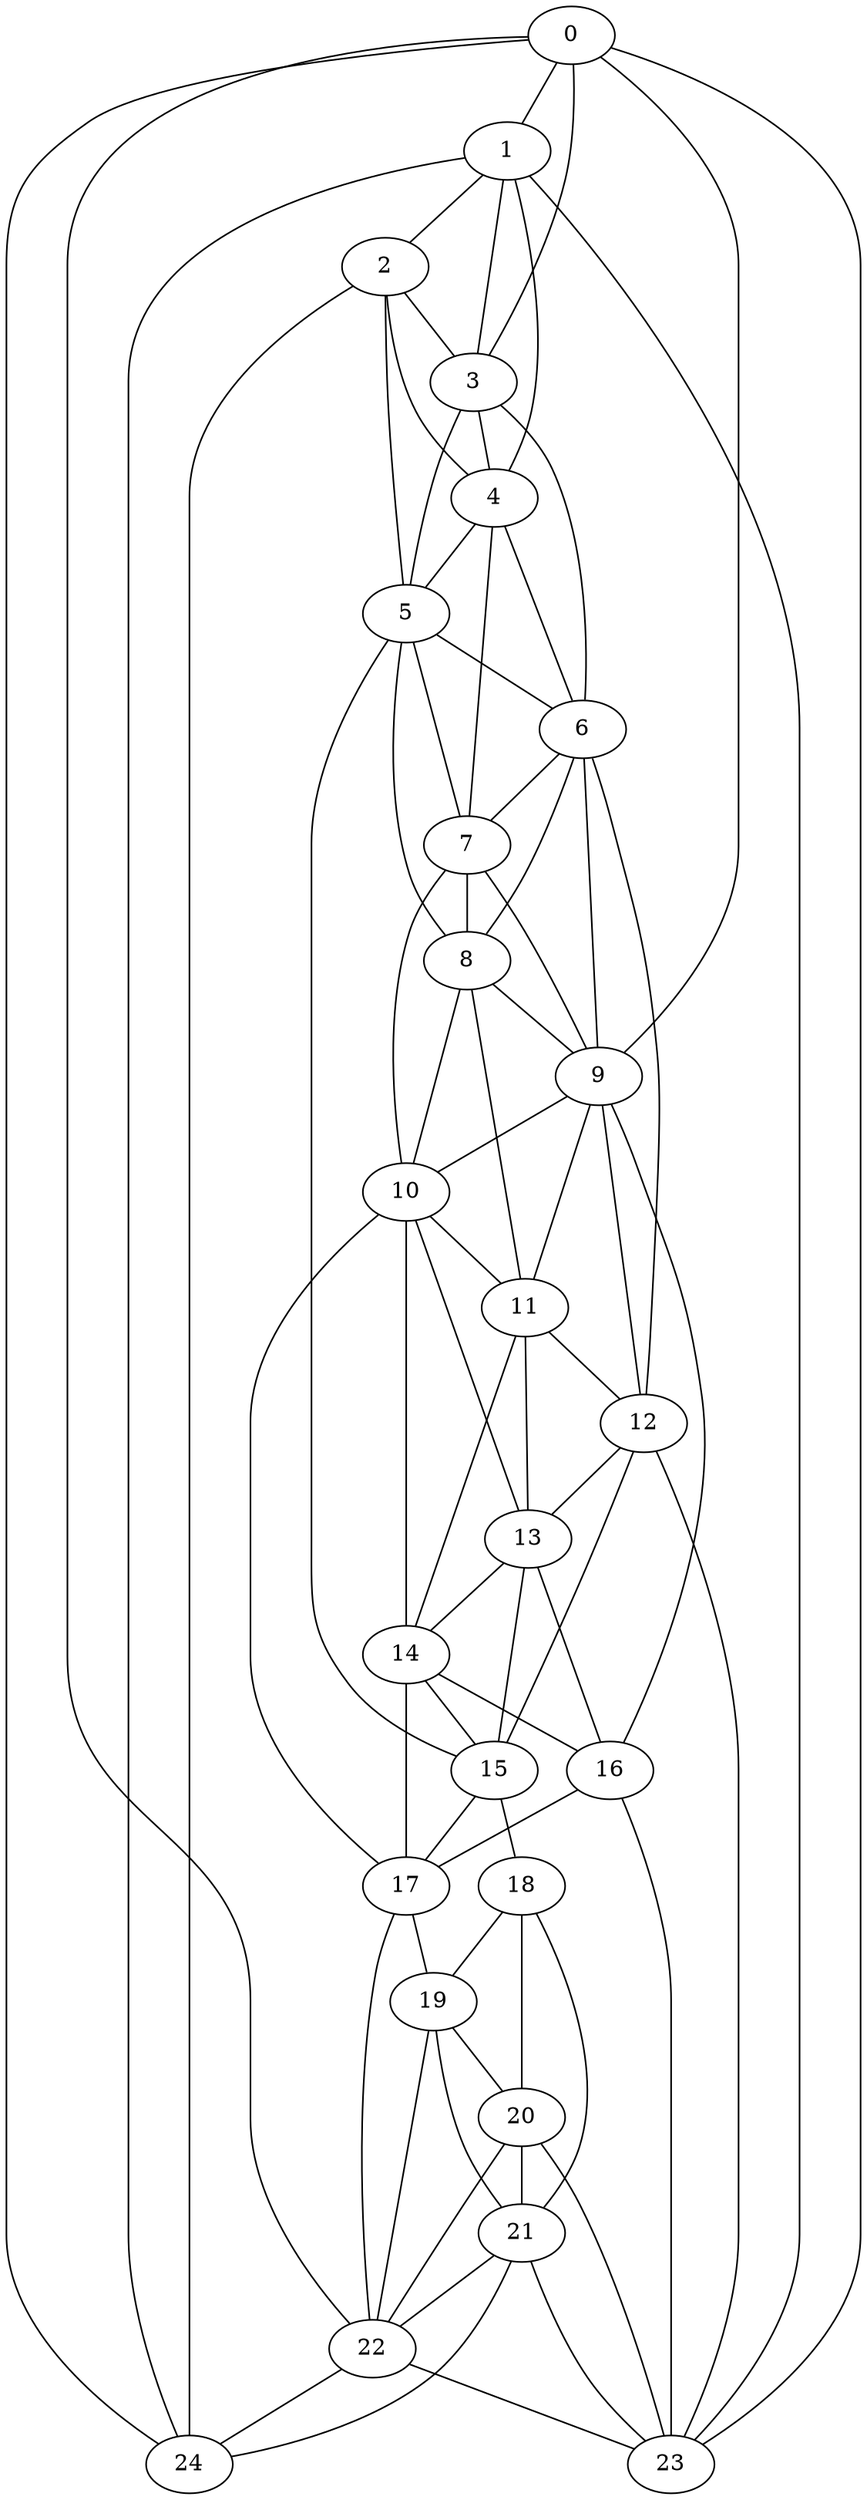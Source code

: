 strict graph "watts_strogatz_graph(25,6,0.1)" {
0;
1;
2;
3;
4;
5;
6;
7;
8;
9;
10;
11;
12;
13;
14;
15;
16;
17;
18;
19;
20;
21;
22;
23;
24;
0 -- 1  [is_available=True, prob="0.120642855597"];
0 -- 3  [is_available=True, prob="1.0"];
0 -- 9  [is_available=True, prob="0.984473072463"];
0 -- 22  [is_available=True, prob="1.0"];
0 -- 23  [is_available=True, prob="0.872809185775"];
0 -- 24  [is_available=True, prob="0.675536428863"];
1 -- 2  [is_available=True, prob="0.224224301568"];
1 -- 3  [is_available=True, prob="0.886132764474"];
1 -- 4  [is_available=True, prob="1.0"];
1 -- 23  [is_available=True, prob="0.640850315667"];
1 -- 24  [is_available=True, prob="0.782677064934"];
2 -- 3  [is_available=True, prob="0.306653698783"];
2 -- 4  [is_available=True, prob="0.391806811098"];
2 -- 5  [is_available=True, prob="0.163949103442"];
2 -- 24  [is_available=True, prob="0.424872759593"];
3 -- 4  [is_available=True, prob="1.0"];
3 -- 5  [is_available=True, prob="1.0"];
3 -- 6  [is_available=True, prob="0.734891594724"];
4 -- 5  [is_available=True, prob="0.283010927853"];
4 -- 6  [is_available=True, prob="0.912626681079"];
4 -- 7  [is_available=True, prob="0.819122727869"];
5 -- 6  [is_available=True, prob="0.694254514336"];
5 -- 7  [is_available=True, prob="0.694225479671"];
5 -- 8  [is_available=True, prob="0.727761694321"];
5 -- 15  [is_available=True, prob="0.820361531562"];
6 -- 7  [is_available=True, prob="0.851717193819"];
6 -- 8  [is_available=True, prob="1.0"];
6 -- 9  [is_available=True, prob="1.0"];
6 -- 12  [is_available=True, prob="0.586378877487"];
7 -- 8  [is_available=True, prob="0.690956801685"];
7 -- 9  [is_available=True, prob="0.0302014546162"];
7 -- 10  [is_available=True, prob="0.421418529001"];
8 -- 9  [is_available=True, prob="1.0"];
8 -- 10  [is_available=True, prob="0.278440429529"];
8 -- 11  [is_available=True, prob="0.0480438376474"];
9 -- 10  [is_available=True, prob="0.565321690847"];
9 -- 11  [is_available=True, prob="0.870802958748"];
9 -- 12  [is_available=True, prob="0.166546026105"];
9 -- 16  [is_available=True, prob="1.0"];
10 -- 11  [is_available=True, prob="0.104003098805"];
10 -- 13  [is_available=True, prob="1.0"];
10 -- 14  [is_available=True, prob="1.0"];
10 -- 17  [is_available=True, prob="1.0"];
11 -- 12  [is_available=True, prob="0.407457442618"];
11 -- 13  [is_available=True, prob="0.386609371605"];
11 -- 14  [is_available=True, prob="1.0"];
12 -- 13  [is_available=True, prob="0.419436898918"];
12 -- 15  [is_available=True, prob="1.0"];
12 -- 23  [is_available=True, prob="0.984116186999"];
13 -- 14  [is_available=True, prob="1.0"];
13 -- 15  [is_available=True, prob="0.285164207089"];
13 -- 16  [is_available=True, prob="0.836059126089"];
14 -- 15  [is_available=True, prob="0.745050071404"];
14 -- 16  [is_available=True, prob="0.700425756353"];
14 -- 17  [is_available=True, prob="0.699773702713"];
15 -- 17  [is_available=True, prob="0.160834431497"];
15 -- 18  [is_available=True, prob="0.843909956583"];
16 -- 17  [is_available=True, prob="0.965178224603"];
16 -- 23  [is_available=True, prob="0.842792234041"];
17 -- 19  [is_available=True, prob="1.0"];
17 -- 22  [is_available=True, prob="1.0"];
18 -- 19  [is_available=True, prob="0.675077240052"];
18 -- 20  [is_available=True, prob="0.720121678435"];
18 -- 21  [is_available=True, prob="1.0"];
19 -- 20  [is_available=True, prob="0.679649640204"];
19 -- 21  [is_available=True, prob="1.0"];
19 -- 22  [is_available=True, prob="0.00864312220802"];
20 -- 21  [is_available=True, prob="1.0"];
20 -- 22  [is_available=True, prob="0.356831220544"];
20 -- 23  [is_available=True, prob="0.178539012017"];
21 -- 22  [is_available=True, prob="0.164996025102"];
21 -- 23  [is_available=True, prob="0.162726821165"];
21 -- 24  [is_available=True, prob="0.735805391009"];
22 -- 23  [is_available=True, prob="0.804768435139"];
22 -- 24  [is_available=True, prob="0.216307424245"];
}
